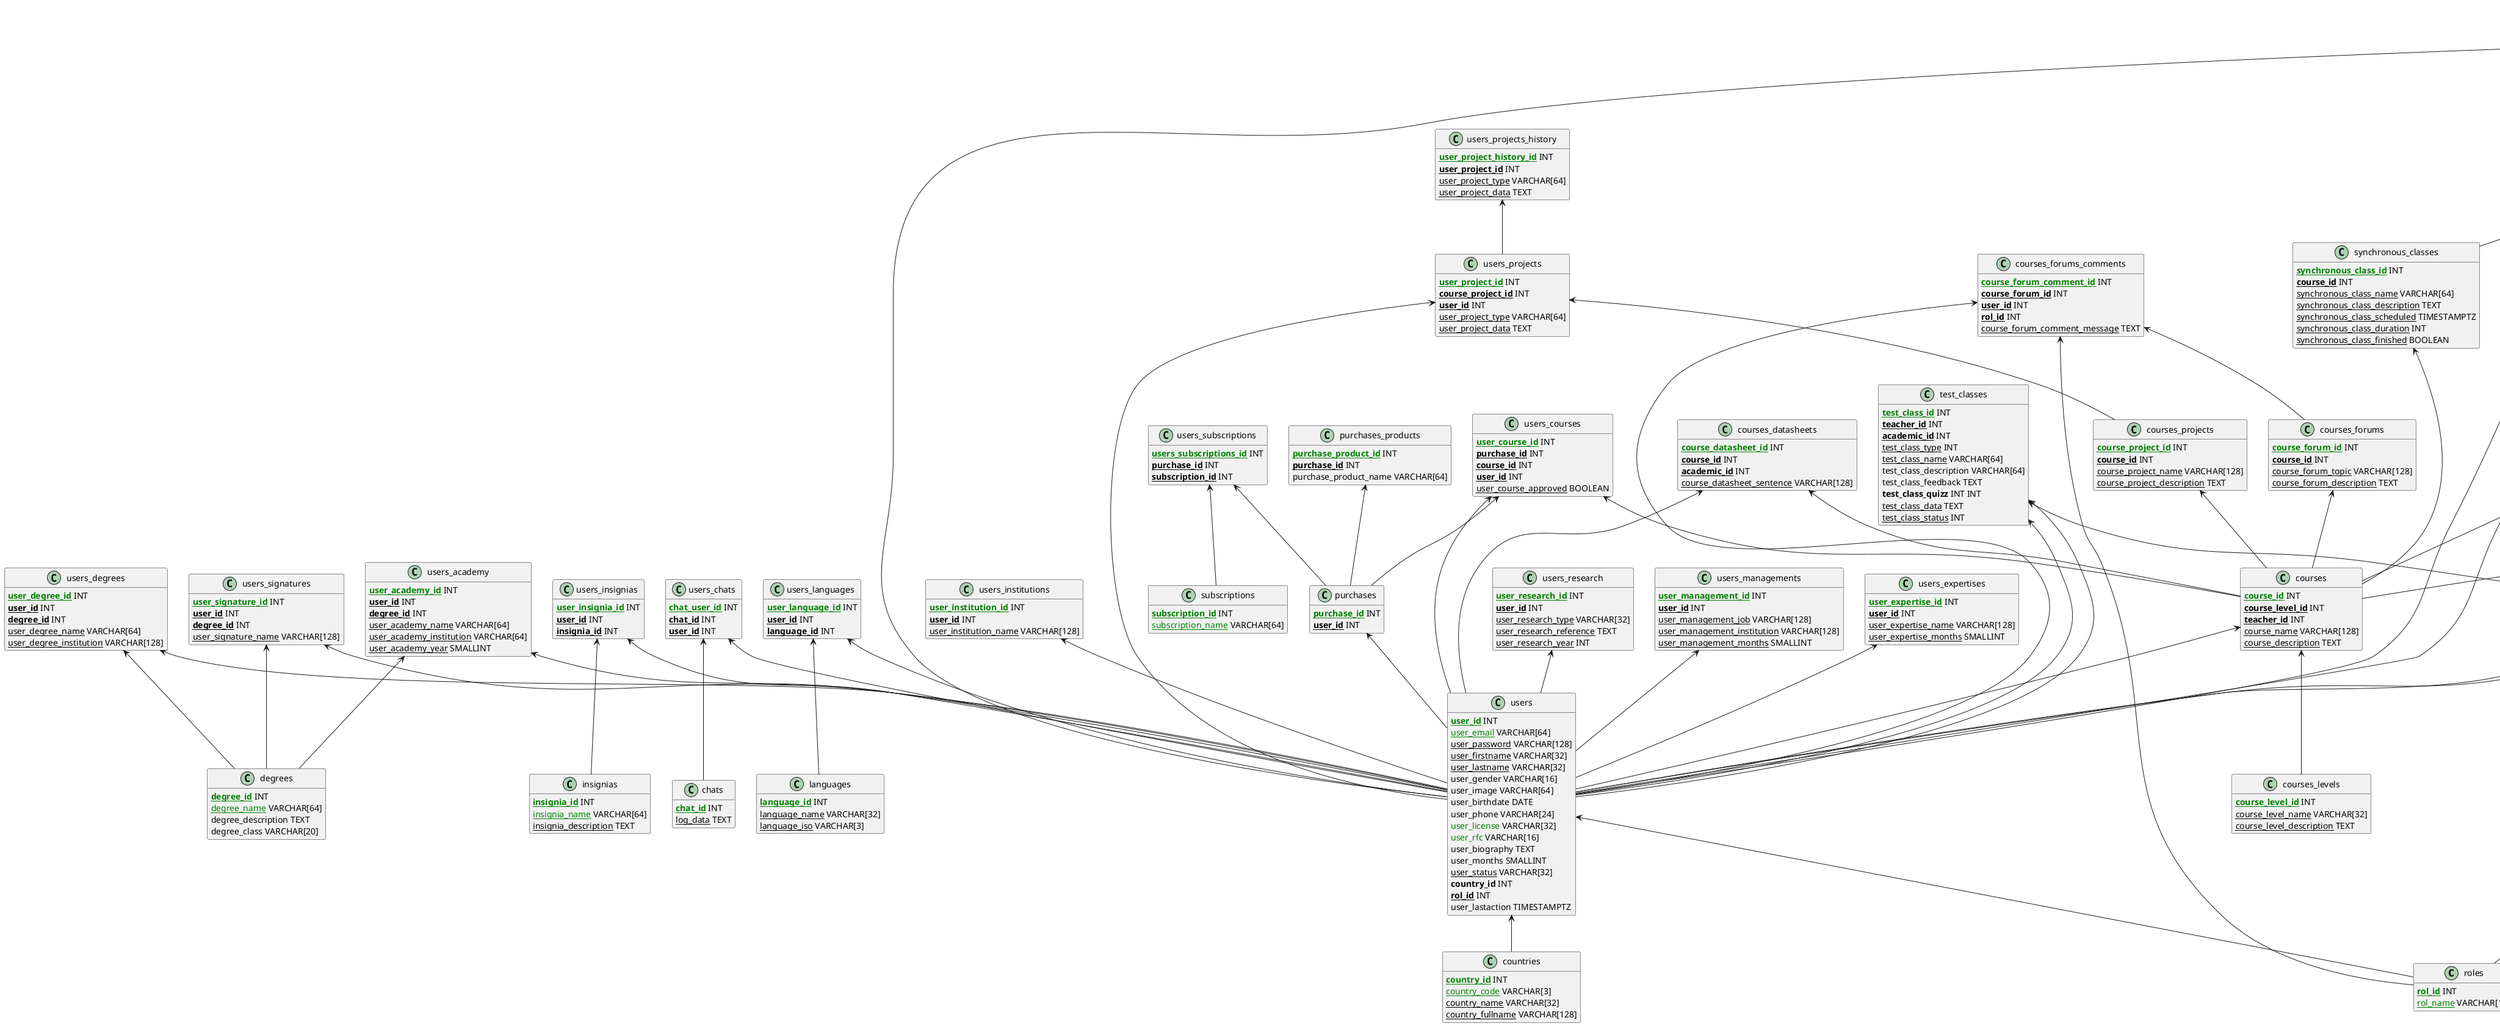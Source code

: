 @startuml entidad-relación
hide methods
!define nn(x) <u>x</u>
!define u(x) <color:green>x</color>
!define fk(x) <b>x</b> INT
!define pk(x) nn(u(<b>x</b>)) INT

'entities
class roles {
	pk(rol_id)
	nn(u(rol_name)) VARCHAR[16]
}

class countries {
	pk(country_id)
	nn(u(country_code)) VARCHAR[3]
	nn(country_name) VARCHAR[32]
	nn(country_fullname) VARCHAR[128]
}

class degrees {
	pk(degree_id)
	nn(u(degree_name)) VARCHAR[64]
	degree_description TEXT
	degree_class VARCHAR[20]
}

class insignias {
	pk(insignia_id)
	nn(u(insignia_name)) VARCHAR[64]
	nn(insignia_description) TEXT
}

class chats {
	pk(chat_id)
	nn(log_data) TEXT
}

class users {
	pk(user_id)
	nn(u(user_email)) VARCHAR[64]
	nn(user_password) VARCHAR[128]
	nn(user_firstname) VARCHAR[32]
	nn(user_lastname) VARCHAR[32]
	user_gender VARCHAR[16]
	user_image VARCHAR[64]
	user_birthdate DATE
	user_phone VARCHAR[24]
	u(user_license) VARCHAR[32]
	u(user_rfc) VARCHAR[16]
	user_biography TEXT
	user_months SMALLINT
	nn(user_status) VARCHAR[32]
	fk(country_id)
	fk(nn(rol_id))
	user_lastaction TIMESTAMPTZ
}

class users_degrees {
	pk(user_degree_id)
	fk(nn(user_id))
	fk(nn(degree_id))
	nn(user_degree_name) VARCHAR[64]
	nn(user_degree_institution) VARCHAR[128]
}

class users_insignias {
	pk(user_insignia_id)
	fk(nn(user_id))
	fk(nn(insignia_id))
}

class users_chats {
	pk(chat_user_id)
	fk(nn(chat_id))
	fk(nn(user_id))
}

class languages {
	pk(language_id)
	nn(language_name) VARCHAR[32]
	nn(language_iso) VARCHAR[3]
}

class users_languages {
	pk(user_language_id)
	fk(nn(user_id))
	fk(nn(language_id))
}

class users_research {
	pk(user_research_id)
	fk(nn(user_id))
	nn(user_research_type) VARCHAR[32]
	nn(user_research_reference) TEXT
	nn(user_research_year) INT
}

class users_managements {
	pk(user_management_id)
	fk(nn(user_id))
	nn(user_management_job) VARCHAR[128]
	nn(user_management_institution) VARCHAR[128]
	nn(user_management_months) SMALLINT
}

class users_expertises {
	pk(user_expertise_id)
	fk(nn(user_id))
	nn(user_expertise_name) VARCHAR[128]
	nn(user_expertise_months) SMALLINT
}

class users_institutions {
	pk(user_institution_id)
	fk(nn(user_id))
	nn(user_institution_name) VARCHAR[128]
}

class users_signatures {
	pk(user_signature_id)
	fk(nn(user_id))
	fk(nn(degree_id))
	nn(user_signature_name) VARCHAR[128]
}

class courses_levels {
	pk(course_level_id)
	nn(course_level_name) VARCHAR[32]
	nn(course_level_description) TEXT
}

class resources_types {
	pk(resource_type_id)
	nn(u(resource_type_name)) VARCHAR[32]
	resource_type_description TEXT
}

class quizzes {
	pk(quiz_id)
	nn(quiz_attemps) SMALLINT
	nn(quiz_approval) SMALLINT
}

class questions_types {
	pk(question_type_id)
	nn(question_type_name) VARCHAR[32]
	nn(question_type_description) TEXT
}

class questions {
	pk(question_id)
	fk(nn(quiz_id))
	nn(question_type_id) INT  REFERENCES questions_types(question_type_id)
	nn(question) TEXT
	question_resource TEXT
}

class questions_options {
	pk(question_option_id)
	fk(nn(question_id))
	nn(question_option) TEXT
	question_option_resource TEXT
	nn(question_option_correct) BOOLEAN
}

class courses {
	pk(course_id)
	fk(nn(course_level_id))
	fk(nn(teacher_id))
	nn(course_name) VARCHAR[128]
	nn(course_description) TEXT
}

class synchronous_classes {
	pk(synchronous_class_id)
	fk(nn(course_id))
	nn(synchronous_class_name) VARCHAR[64]
	nn(synchronous_class_description) TEXT
	nn(synchronous_class_scheduled) TIMESTAMPTZ
	nn(synchronous_class_duration) INT
	nn(synchronous_class_finished) BOOLEAN
}

class synchronous_classes_resources {
	pk(synchronous_class_resource_id)
	fk(nn(synchronous_class_id))
	fk(nn(resource_type_id))
	nn(synchronous_class_resource_data) TEXT
}

class courses_projects {
	pk(course_project_id)
	fk(nn(course_id))
	nn(course_project_name) VARCHAR[128]
	nn(course_project_description) TEXT
}

class courses_reviews {
	pk(course_review_id)
	fk(nn(course_id))
	fk(nn(user_id))
	fk(nn(rol_id))
	nn(course_review_rating) SMALLINT
	nn(course_review_message) TEXT
}

class courses_datasheets {
	pk(course_datasheet_id)
	fk(nn(course_id))
	fk(nn(academic_id))
	nn(course_datasheet_sentence) VARCHAR[128]
}

class courses_forums {
	pk(course_forum_id)
	fk(nn(course_id))
	nn(course_forum_topic) VARCHAR[128]
	nn(course_forum_description) TEXT
}

class courses_forums_comments {
	pk(course_forum_comment_id)
	fk(nn(course_forum_id))
	fk(nn(user_id))
	fk(nn(rol_id))
	nn(course_forum_comment_message) TEXT
}

class modules {
	pk(module_id)
	fk(nn(course_id))
	nn(module_sort) SMALLINT
	nn(module_name) VARCHAR[64]
	nn(module_description) TEXT
	fk(nn(quiz_id))
	fk(nn(exercise_id))
}

class modules_feedback {
	pk(class_feedback_id)
	fk(nn(module_id))
	fk(nn(academic_id))
	nn(class_feedback_message) TEXT
	nn(class_feedback_corrected) BOOLEAN
}

class modules_resources {
	pk(module_resource_id)
	fk(nn(module_id))
	fk(nn(resource_type_id))
	nn(module_resource_data) TEXT
}

class topics {
	pk(topic_id)
	fk(nn(module_id))
	nn(topic_sort) SMALLINT
	nn(topic_name) VARCHAR[128]
	nn(topic_description) TEXT
}

class topics_resources {
	pk(topic_resource_id)
	fk(nn(topic_id))
	fk(nn(resource_type_id))
	nn(topic_resource_data) TEXT
}

class classes {
	pk(class_id)
	fk(nn(topic_id))
	nn(class_sort) SMALLINT
	nn(class_name) VARCHAR[64]
	nn(class_description) TEXT
}

class classes_resources {
	pk(class_resource_id)
	fk(nn(class_id))
	fk(nn(resource_type_id))
	nn(class_resource_data) TEXT
	class_resource_sort SMALLINT
}

class classes_comments {
	pk(class_comment_id)
	fk(nn(class_id))
	fk(nn(user_id))
	fk(nn(rol_id))
	nn(class_comment_message) TEXT
}

class test_classes {
	pk(test_class_id)
	fk(nn(teacher_id))
	fk(nn(academic_id))
	nn(test_class_type) INT
	nn(test_class_name) VARCHAR[64]
	test_class_description VARCHAR[64]
	test_class_feedback TEXT
	fk(test_class_quizz) INT
	nn(test_class_data) TEXT
	nn(test_class_status) INT
}

class subscriptions {
	pk(subscription_id)
	nn(u(subscription_name)) VARCHAR[64]
	nn(subscription_price) DECIMAL(8,2)
}

class purchases {
	pk(purchase_id)
	fk(nn(user_id))
	nn(purchase_total) DECIMAL(8,2)
	nn(purchase_discount) DECIMAL(8,2)
	nn(purchase_currency) DECIMAL(8,2)
	nn(purchase_currency_value) DECIMAL(8,2)
}

class purchases_products {
	pk(purchase_product_id)
	fk(nn(purchase_id))
	purchase_product_name VARCHAR[64]
	nn(purchase_product_price) DECIMAL(8,2)
}

class users_courses {
	pk(user_course_id)
	fk(nn(purchase_id))
	fk(nn(course_id))
	fk(nn(user_id))
	nn(user_course_approved) BOOLEAN
}

class users_quizzes {
	pk(user_quiz_id)
	fk(nn(user_id))
	fk(nn(quiz_id))
	nn(user_quiz_aproved) BOOLEAN
}

class users_answers {
	pk(user_answer_id)
	fk(nn(user_quiz_id))
	fk(nn(user_id))
	fk(nn(question_option_id))
}

class users_projects {
	pk(user_project_id)
	fk(nn(course_project_id))
	fk(nn(user_id))
	nn(user_project_type) VARCHAR[64]
	nn(user_project_data) TEXT
}

class users_subscriptions {
	pk(users_subscriptions_id)
	fk(nn(purchase_id))
	fk(nn(subscription_id))
}

class users_projects_history {
	pk(user_project_history_id)
	fk(nn(user_project_id))
	nn(user_project_type) VARCHAR[64]
	nn(user_project_data) TEXT
}


class users_academy {
	pk(user_academy_id)
	fk(nn(user_id))
	fk(nn(degree_id))
	nn(user_academy_name) VARCHAR[64]
	nn(user_academy_institution) VARCHAR[64]
	nn(user_academy_year) SMALLINT
}



'relation
users <-- countries
users <-- roles
users_degrees <-- users
users_degrees <-- degrees
users_insignias <-- users
users_insignias <-- insignias
users_chats <-- chats
users_chats <-- users
users_languages <-- users
users_languages <-- languages
users_research <-- users
users_managements <-- users
users_expertises <-- users
users_institutions <-- users
users_signatures <-- users
users_signatures <-- degrees
questions <-- quizzes
questions_options <-- questions
courses <-- courses_levels
courses <-- users
synchronous_classes <-- courses
synchronous_classes_resources <-- synchronous_classes
synchronous_classes_resources <-- resources_types
courses_projects <-- courses
courses_reviews <-- courses
courses_reviews <-- users
courses_reviews <-- roles
courses_datasheets <-- courses
courses_datasheets <-- users
courses_forums <-- courses
courses_forums_comments <-- courses_forums
courses_forums_comments <-- users
courses_forums_comments <-- roles
modules <-- courses
modules <-- quizzes
modules <-- quizzes
modules_feedback <-- modules
modules_feedback <-- users
modules_resources <-- modules
modules_resources <-- resources_types
topics <-- modules
topics_resources <-- topics
topics_resources <-- resources_types
classes <-- topics
classes_resources <-- classes
classes_resources <-- resources_types
classes_comments <-- classes
classes_comments <-- users
classes_comments <-- roles
test_classes <-- users
test_classes <-- users
test_classes <-- users_quizzes
purchases <-- users
purchases_products <-- purchases
users_courses <-- purchases
users_courses <-- courses
users_courses <-- users
users_quizzes <-- users
users_quizzes <-- quizzes
users_answers <-- users_quizzes
users_answers <-- users
users_answers <-- questions_options
users_projects <-- courses_projects
users_projects <-- users
users_subscriptions <-- purchases
users_subscriptions <-- subscriptions
users_projects_history <-- users_projects
users_academy <-- users
users_academy <-- degrees


@enduml
